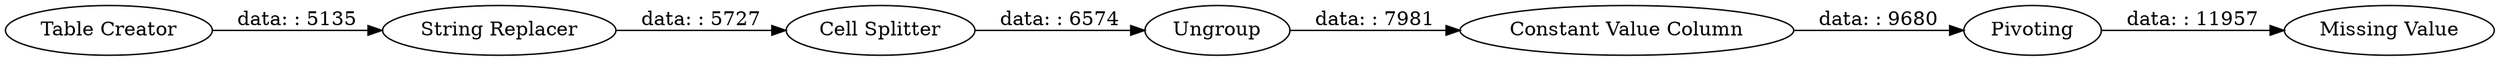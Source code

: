 digraph {
	"-14509703054166378_8" [label="Constant Value Column"]
	"-14509703054166378_2" [label="String Replacer"]
	"-14509703054166378_5" [label=Ungroup]
	"-14509703054166378_4" [label="Cell Splitter"]
	"-14509703054166378_9" [label=Pivoting]
	"-14509703054166378_1" [label="Table Creator"]
	"-14509703054166378_10" [label="Missing Value"]
	"-14509703054166378_9" -> "-14509703054166378_10" [label="data: : 11957"]
	"-14509703054166378_5" -> "-14509703054166378_8" [label="data: : 7981"]
	"-14509703054166378_1" -> "-14509703054166378_2" [label="data: : 5135"]
	"-14509703054166378_2" -> "-14509703054166378_4" [label="data: : 5727"]
	"-14509703054166378_4" -> "-14509703054166378_5" [label="data: : 6574"]
	"-14509703054166378_8" -> "-14509703054166378_9" [label="data: : 9680"]
	rankdir=LR
}
